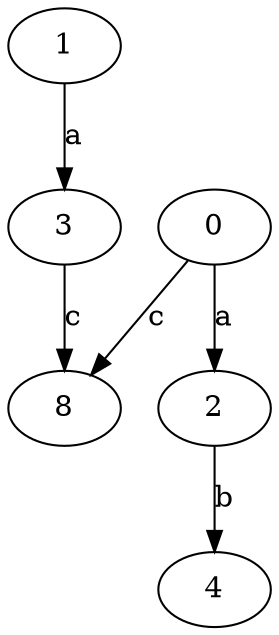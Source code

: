 strict digraph  {
1;
2;
3;
4;
8;
0;
1 -> 3  [label=a];
2 -> 4  [label=b];
3 -> 8  [label=c];
0 -> 2  [label=a];
0 -> 8  [label=c];
}
